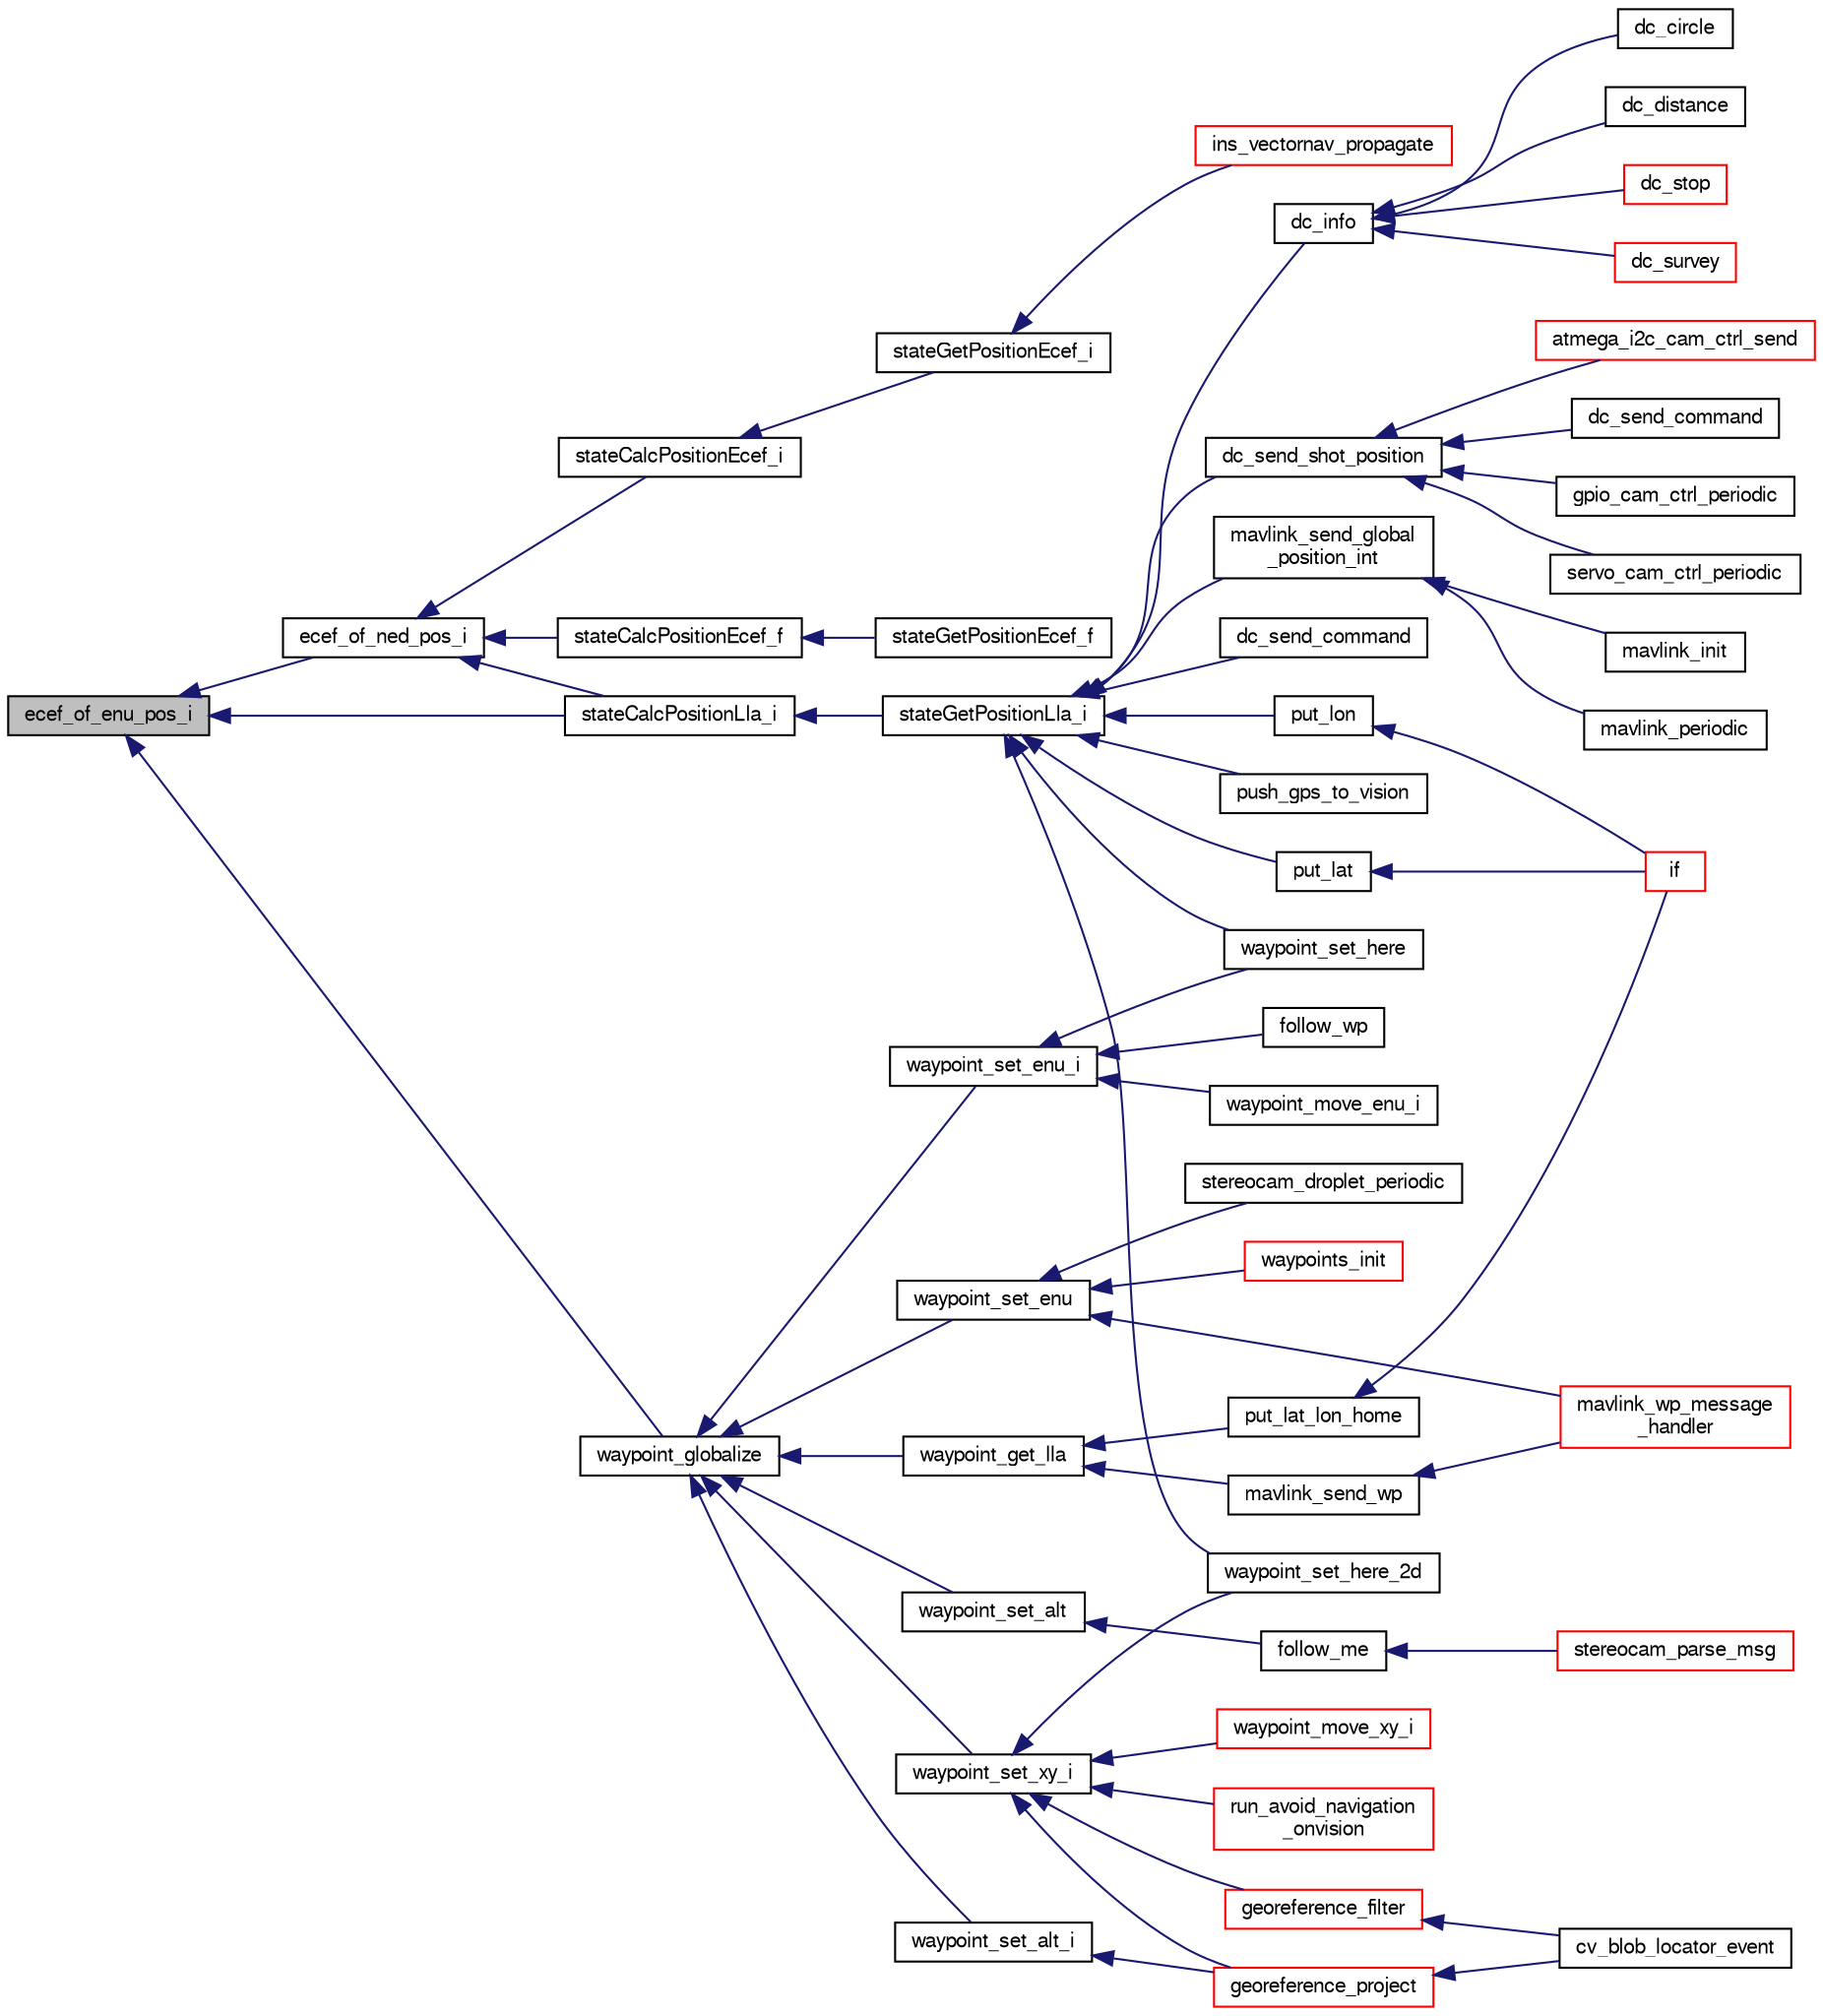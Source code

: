 digraph "ecef_of_enu_pos_i"
{
  edge [fontname="FreeSans",fontsize="10",labelfontname="FreeSans",labelfontsize="10"];
  node [fontname="FreeSans",fontsize="10",shape=record];
  rankdir="LR";
  Node1 [label="ecef_of_enu_pos_i",height=0.2,width=0.4,color="black", fillcolor="grey75", style="filled", fontcolor="black"];
  Node1 -> Node2 [dir="back",color="midnightblue",fontsize="10",style="solid",fontname="FreeSans"];
  Node2 [label="ecef_of_ned_pos_i",height=0.2,width=0.4,color="black", fillcolor="white", style="filled",URL="$group__math__geodetic__int.html#gaf92579b72a2adb1aaac73fae89553fca",tooltip="Convert a local NED position to ECEF. "];
  Node2 -> Node3 [dir="back",color="midnightblue",fontsize="10",style="solid",fontname="FreeSans"];
  Node3 [label="stateCalcPositionEcef_i",height=0.2,width=0.4,color="black", fillcolor="white", style="filled",URL="$group__state__position.html#gab32ef3aae5246e773c9fd2817220dab3"];
  Node3 -> Node4 [dir="back",color="midnightblue",fontsize="10",style="solid",fontname="FreeSans"];
  Node4 [label="stateGetPositionEcef_i",height=0.2,width=0.4,color="black", fillcolor="white", style="filled",URL="$group__state__position.html#ga82afc52cbca54c85318ca480e4c9856f",tooltip="Get position in ECEF coordinates (int). "];
  Node4 -> Node5 [dir="back",color="midnightblue",fontsize="10",style="solid",fontname="FreeSans"];
  Node5 [label="ins_vectornav_propagate",height=0.2,width=0.4,color="red", fillcolor="white", style="filled",URL="$ins__vectornav_8h.html#a5e1e0a3cd2eead4dc89bec75e33e5618",tooltip="Propagate the received states into the vehicle state machine. "];
  Node2 -> Node6 [dir="back",color="midnightblue",fontsize="10",style="solid",fontname="FreeSans"];
  Node6 [label="stateCalcPositionLla_i",height=0.2,width=0.4,color="black", fillcolor="white", style="filled",URL="$group__state__position.html#gad0fedf046f198eace06305e56fc7a0f8",tooltip="Calculate LLA (int) from any other available representation. "];
  Node6 -> Node7 [dir="back",color="midnightblue",fontsize="10",style="solid",fontname="FreeSans"];
  Node7 [label="stateGetPositionLla_i",height=0.2,width=0.4,color="black", fillcolor="white", style="filled",URL="$group__state__position.html#ga99473409b740a26c0e2b9a5bd8e9defb",tooltip="Get position in LLA coordinates (int). "];
  Node7 -> Node8 [dir="back",color="midnightblue",fontsize="10",style="solid",fontname="FreeSans"];
  Node8 [label="dc_info",height=0.2,width=0.4,color="black", fillcolor="white", style="filled",URL="$dc_8h.html#ab4b5d12f3c9829a0f0e538496ad5c547",tooltip="Send an info message. "];
  Node8 -> Node9 [dir="back",color="midnightblue",fontsize="10",style="solid",fontname="FreeSans"];
  Node9 [label="dc_circle",height=0.2,width=0.4,color="black", fillcolor="white", style="filled",URL="$dc_8h.html#ac1d419ec639ffd43193ebcbd6e1131c0",tooltip="Sets the dc control in circle mode. "];
  Node8 -> Node10 [dir="back",color="midnightblue",fontsize="10",style="solid",fontname="FreeSans"];
  Node10 [label="dc_distance",height=0.2,width=0.4,color="black", fillcolor="white", style="filled",URL="$dc_8h.html#a9b9f345170fec78f561c6a7a74d1e6d3",tooltip="Sets the dc control in distance mode. "];
  Node8 -> Node11 [dir="back",color="midnightblue",fontsize="10",style="solid",fontname="FreeSans"];
  Node11 [label="dc_stop",height=0.2,width=0.4,color="red", fillcolor="white", style="filled",URL="$dc_8h.html#a47c625a53743f8ad41baaf54a6fcf144",tooltip="Stop dc control. "];
  Node8 -> Node12 [dir="back",color="midnightblue",fontsize="10",style="solid",fontname="FreeSans"];
  Node12 [label="dc_survey",height=0.2,width=0.4,color="red", fillcolor="white", style="filled",URL="$dc_8h.html#a2b50d2725b576697bde98a8bdb358093",tooltip="Sets the dc control in distance mode. "];
  Node7 -> Node13 [dir="back",color="midnightblue",fontsize="10",style="solid",fontname="FreeSans"];
  Node13 [label="dc_send_command",height=0.2,width=0.4,color="black", fillcolor="white", style="filled",URL="$uart__cam__ctrl_8c.html#a833f16388be36136f5d7d173200d5e95",tooltip="Send Command To Camera. "];
  Node7 -> Node14 [dir="back",color="midnightblue",fontsize="10",style="solid",fontname="FreeSans"];
  Node14 [label="dc_send_shot_position",height=0.2,width=0.4,color="black", fillcolor="white", style="filled",URL="$dc_8h.html#aaf0625fed2e489322c40c4b2a1904e9a",tooltip="Send Down the coordinates of where the photo was taken. "];
  Node14 -> Node15 [dir="back",color="midnightblue",fontsize="10",style="solid",fontname="FreeSans"];
  Node15 [label="atmega_i2c_cam_ctrl_send",height=0.2,width=0.4,color="red", fillcolor="white", style="filled",URL="$atmega__i2c__cam__ctrl_8h.html#ad7c06f4d1c398ba41252eb2e7ecd1a85"];
  Node14 -> Node16 [dir="back",color="midnightblue",fontsize="10",style="solid",fontname="FreeSans"];
  Node16 [label="dc_send_command",height=0.2,width=0.4,color="black", fillcolor="white", style="filled",URL="$gpio__cam__ctrl_8c.html#a833f16388be36136f5d7d173200d5e95",tooltip="Send Command To Camera. "];
  Node14 -> Node17 [dir="back",color="midnightblue",fontsize="10",style="solid",fontname="FreeSans"];
  Node17 [label="gpio_cam_ctrl_periodic",height=0.2,width=0.4,color="black", fillcolor="white", style="filled",URL="$gpio__cam__ctrl_8h.html#a9ea235d04c38558097d37bc2dacdef1e",tooltip="Periodic. "];
  Node14 -> Node18 [dir="back",color="midnightblue",fontsize="10",style="solid",fontname="FreeSans"];
  Node18 [label="servo_cam_ctrl_periodic",height=0.2,width=0.4,color="black", fillcolor="white", style="filled",URL="$servo__cam__ctrl_8h.html#a8fb28d260287fc333f4d1e110a68db27"];
  Node7 -> Node19 [dir="back",color="midnightblue",fontsize="10",style="solid",fontname="FreeSans"];
  Node19 [label="mavlink_send_global\l_position_int",height=0.2,width=0.4,color="black", fillcolor="white", style="filled",URL="$mavlink_8c.html#a69b29097db843b873c8b348c837cfd03"];
  Node19 -> Node20 [dir="back",color="midnightblue",fontsize="10",style="solid",fontname="FreeSans"];
  Node20 [label="mavlink_init",height=0.2,width=0.4,color="black", fillcolor="white", style="filled",URL="$mavlink_8h.html#acc676450794df9b4b50dc6b12995b7a1",tooltip="Module functions. "];
  Node19 -> Node21 [dir="back",color="midnightblue",fontsize="10",style="solid",fontname="FreeSans"];
  Node21 [label="mavlink_periodic",height=0.2,width=0.4,color="black", fillcolor="white", style="filled",URL="$mavlink_8h.html#a45dcaed78c022158e7dcfb92813f191c",tooltip="Periodic MAVLink calls. "];
  Node7 -> Node22 [dir="back",color="midnightblue",fontsize="10",style="solid",fontname="FreeSans"];
  Node22 [label="push_gps_to_vision",height=0.2,width=0.4,color="black", fillcolor="white", style="filled",URL="$exif__module_8h.html#a91b0ae74e7e4da70fb5021ff6aacd6f0"];
  Node7 -> Node23 [dir="back",color="midnightblue",fontsize="10",style="solid",fontname="FreeSans"];
  Node23 [label="put_lat",height=0.2,width=0.4,color="black", fillcolor="white", style="filled",URL="$e__identification__fr_8c.html#abe4d49e345383266eb45de2d01dc9998"];
  Node23 -> Node24 [dir="back",color="midnightblue",fontsize="10",style="solid",fontname="FreeSans"];
  Node24 [label="if",height=0.2,width=0.4,color="red", fillcolor="white", style="filled",URL="$e__identification__fr_8c.html#a92cffae21318c1d983c63f3afa2a8d87"];
  Node7 -> Node25 [dir="back",color="midnightblue",fontsize="10",style="solid",fontname="FreeSans"];
  Node25 [label="put_lon",height=0.2,width=0.4,color="black", fillcolor="white", style="filled",URL="$e__identification__fr_8c.html#a58d75f9f286ae788eb5a93131c69b9cf"];
  Node25 -> Node24 [dir="back",color="midnightblue",fontsize="10",style="solid",fontname="FreeSans"];
  Node7 -> Node26 [dir="back",color="midnightblue",fontsize="10",style="solid",fontname="FreeSans"];
  Node26 [label="waypoint_set_here",height=0.2,width=0.4,color="black", fillcolor="white", style="filled",URL="$subsystems_2navigation_2waypoints_8h.html#a6c641b78233fd2eaf42e8e9044e789e5",tooltip="set waypoint to current location and altitude "];
  Node7 -> Node27 [dir="back",color="midnightblue",fontsize="10",style="solid",fontname="FreeSans"];
  Node27 [label="waypoint_set_here_2d",height=0.2,width=0.4,color="black", fillcolor="white", style="filled",URL="$subsystems_2navigation_2waypoints_8h.html#a28dd523c6d75fb36ce3ffec86a6e096c",tooltip="set waypoint to current horizontal location without modifying altitude "];
  Node2 -> Node28 [dir="back",color="midnightblue",fontsize="10",style="solid",fontname="FreeSans"];
  Node28 [label="stateCalcPositionEcef_f",height=0.2,width=0.4,color="black", fillcolor="white", style="filled",URL="$group__state__position.html#ga8d51d94f0e5c5733d215eb307ef4846e"];
  Node28 -> Node29 [dir="back",color="midnightblue",fontsize="10",style="solid",fontname="FreeSans"];
  Node29 [label="stateGetPositionEcef_f",height=0.2,width=0.4,color="black", fillcolor="white", style="filled",URL="$group__state__position.html#gabc6da063ed27f46a4ae3d03c4722ad65",tooltip="Get position in ECEF coordinates (float). "];
  Node1 -> Node6 [dir="back",color="midnightblue",fontsize="10",style="solid",fontname="FreeSans"];
  Node1 -> Node30 [dir="back",color="midnightblue",fontsize="10",style="solid",fontname="FreeSans"];
  Node30 [label="waypoint_globalize",height=0.2,width=0.4,color="black", fillcolor="white", style="filled",URL="$subsystems_2navigation_2waypoints_8h.html#a10acece8582506367e9e9df3694bf31b",tooltip="update global LLA coordinates from its ENU coordinates "];
  Node30 -> Node31 [dir="back",color="midnightblue",fontsize="10",style="solid",fontname="FreeSans"];
  Node31 [label="waypoint_get_lla",height=0.2,width=0.4,color="black", fillcolor="white", style="filled",URL="$subsystems_2navigation_2waypoints_8h.html#a2ed9112b04893275873729d03176f490",tooltip="Get LLA coordinates of waypoint. "];
  Node31 -> Node32 [dir="back",color="midnightblue",fontsize="10",style="solid",fontname="FreeSans"];
  Node32 [label="mavlink_send_wp",height=0.2,width=0.4,color="black", fillcolor="white", style="filled",URL="$modules_2datalink_2missionlib_2waypoints_8c.html#a21891c55017fec0be57dc9e4e3ee73a7"];
  Node32 -> Node33 [dir="back",color="midnightblue",fontsize="10",style="solid",fontname="FreeSans"];
  Node33 [label="mavlink_wp_message\l_handler",height=0.2,width=0.4,color="red", fillcolor="white", style="filled",URL="$modules_2datalink_2missionlib_2waypoints_8h.html#a632dcb46c33f5cf3726652ee477ff9bc"];
  Node31 -> Node34 [dir="back",color="midnightblue",fontsize="10",style="solid",fontname="FreeSans"];
  Node34 [label="put_lat_lon_home",height=0.2,width=0.4,color="black", fillcolor="white", style="filled",URL="$e__identification__fr_8c.html#ab86f66c5c2a551aabe930fff3a5120d3"];
  Node34 -> Node24 [dir="back",color="midnightblue",fontsize="10",style="solid",fontname="FreeSans"];
  Node30 -> Node35 [dir="back",color="midnightblue",fontsize="10",style="solid",fontname="FreeSans"];
  Node35 [label="waypoint_set_alt",height=0.2,width=0.4,color="black", fillcolor="white", style="filled",URL="$subsystems_2navigation_2waypoints_8h.html#af3ed05c8671f668d9b6ef54d13d9c8b7",tooltip="Set altitude of waypoint in meters (above reference) "];
  Node35 -> Node36 [dir="back",color="midnightblue",fontsize="10",style="solid",fontname="FreeSans"];
  Node36 [label="follow_me",height=0.2,width=0.4,color="black", fillcolor="white", style="filled",URL="$follow__me_8h.html#a86b645981e64487edee42fa1bf3bc848"];
  Node36 -> Node37 [dir="back",color="midnightblue",fontsize="10",style="solid",fontname="FreeSans"];
  Node37 [label="stereocam_parse_msg",height=0.2,width=0.4,color="red", fillcolor="white", style="filled",URL="$stereocam_8c.html#a94fa0136a9ee836602da3816c515ed1f"];
  Node30 -> Node38 [dir="back",color="midnightblue",fontsize="10",style="solid",fontname="FreeSans"];
  Node38 [label="waypoint_set_alt_i",height=0.2,width=0.4,color="black", fillcolor="white", style="filled",URL="$subsystems_2navigation_2waypoints_8h.html#aecc0b78adf0a0c13f31298dc4d17b9f6"];
  Node38 -> Node39 [dir="back",color="midnightblue",fontsize="10",style="solid",fontname="FreeSans"];
  Node39 [label="georeference_project",height=0.2,width=0.4,color="red", fillcolor="white", style="filled",URL="$cv__georeference_8h.html#a230ffda49b65d6b6963063af8ab73e00"];
  Node39 -> Node40 [dir="back",color="midnightblue",fontsize="10",style="solid",fontname="FreeSans"];
  Node40 [label="cv_blob_locator_event",height=0.2,width=0.4,color="black", fillcolor="white", style="filled",URL="$cv__blob__locator_8h.html#a391703403d5b9f54b9aeb1ef368be61b"];
  Node30 -> Node41 [dir="back",color="midnightblue",fontsize="10",style="solid",fontname="FreeSans"];
  Node41 [label="waypoint_set_enu",height=0.2,width=0.4,color="black", fillcolor="white", style="filled",URL="$subsystems_2navigation_2waypoints_8h.html#affb3b24527cc3e5342715d567fa245dc",tooltip="Set local ENU waypoint coordinates. "];
  Node41 -> Node33 [dir="back",color="midnightblue",fontsize="10",style="solid",fontname="FreeSans"];
  Node41 -> Node42 [dir="back",color="midnightblue",fontsize="10",style="solid",fontname="FreeSans"];
  Node42 [label="stereocam_droplet_periodic",height=0.2,width=0.4,color="black", fillcolor="white", style="filled",URL="$stereocam__droplet_8h.html#a304b77dceeec4285bad836b9bbced42d"];
  Node41 -> Node43 [dir="back",color="midnightblue",fontsize="10",style="solid",fontname="FreeSans"];
  Node43 [label="waypoints_init",height=0.2,width=0.4,color="red", fillcolor="white", style="filled",URL="$subsystems_2navigation_2waypoints_8h.html#a8d575cfbc187cac4cae8049873821e96",tooltip="initialize global and local waypoints "];
  Node30 -> Node44 [dir="back",color="midnightblue",fontsize="10",style="solid",fontname="FreeSans"];
  Node44 [label="waypoint_set_enu_i",height=0.2,width=0.4,color="black", fillcolor="white", style="filled",URL="$subsystems_2navigation_2waypoints_8h.html#ac19d9c02f3d8c3b69cee759560317ea4"];
  Node44 -> Node45 [dir="back",color="midnightblue",fontsize="10",style="solid",fontname="FreeSans"];
  Node45 [label="follow_wp",height=0.2,width=0.4,color="black", fillcolor="white", style="filled",URL="$follow_8h.html#a193d671739e35bbb235456cb3b65e9ff"];
  Node44 -> Node46 [dir="back",color="midnightblue",fontsize="10",style="solid",fontname="FreeSans"];
  Node46 [label="waypoint_move_enu_i",height=0.2,width=0.4,color="black", fillcolor="white", style="filled",URL="$subsystems_2navigation_2waypoints_8h.html#aa759c25e1ecc60cc27a614e366ab05a4"];
  Node44 -> Node26 [dir="back",color="midnightblue",fontsize="10",style="solid",fontname="FreeSans"];
  Node30 -> Node47 [dir="back",color="midnightblue",fontsize="10",style="solid",fontname="FreeSans"];
  Node47 [label="waypoint_set_xy_i",height=0.2,width=0.4,color="black", fillcolor="white", style="filled",URL="$subsystems_2navigation_2waypoints_8h.html#a6458406c3ff4259882fa0b93991f3c1e",tooltip="Set only local XY coordinates of waypoint without update altitude. "];
  Node47 -> Node48 [dir="back",color="midnightblue",fontsize="10",style="solid",fontname="FreeSans"];
  Node48 [label="georeference_filter",height=0.2,width=0.4,color="red", fillcolor="white", style="filled",URL="$cv__georeference_8h.html#a551f2542023388240a3573ca7e223aec"];
  Node48 -> Node40 [dir="back",color="midnightblue",fontsize="10",style="solid",fontname="FreeSans"];
  Node47 -> Node39 [dir="back",color="midnightblue",fontsize="10",style="solid",fontname="FreeSans"];
  Node47 -> Node49 [dir="back",color="midnightblue",fontsize="10",style="solid",fontname="FreeSans"];
  Node49 [label="run_avoid_navigation\l_onvision",height=0.2,width=0.4,color="red", fillcolor="white", style="filled",URL="$avoid__navigation_8h.html#afbb250f65364e84c51f0df86da67eb05"];
  Node47 -> Node50 [dir="back",color="midnightblue",fontsize="10",style="solid",fontname="FreeSans"];
  Node50 [label="waypoint_move_xy_i",height=0.2,width=0.4,color="red", fillcolor="white", style="filled",URL="$subsystems_2navigation_2waypoints_8h.html#a41c11ce8ceec9d5d0e4062c7040afcb5"];
  Node47 -> Node27 [dir="back",color="midnightblue",fontsize="10",style="solid",fontname="FreeSans"];
}
